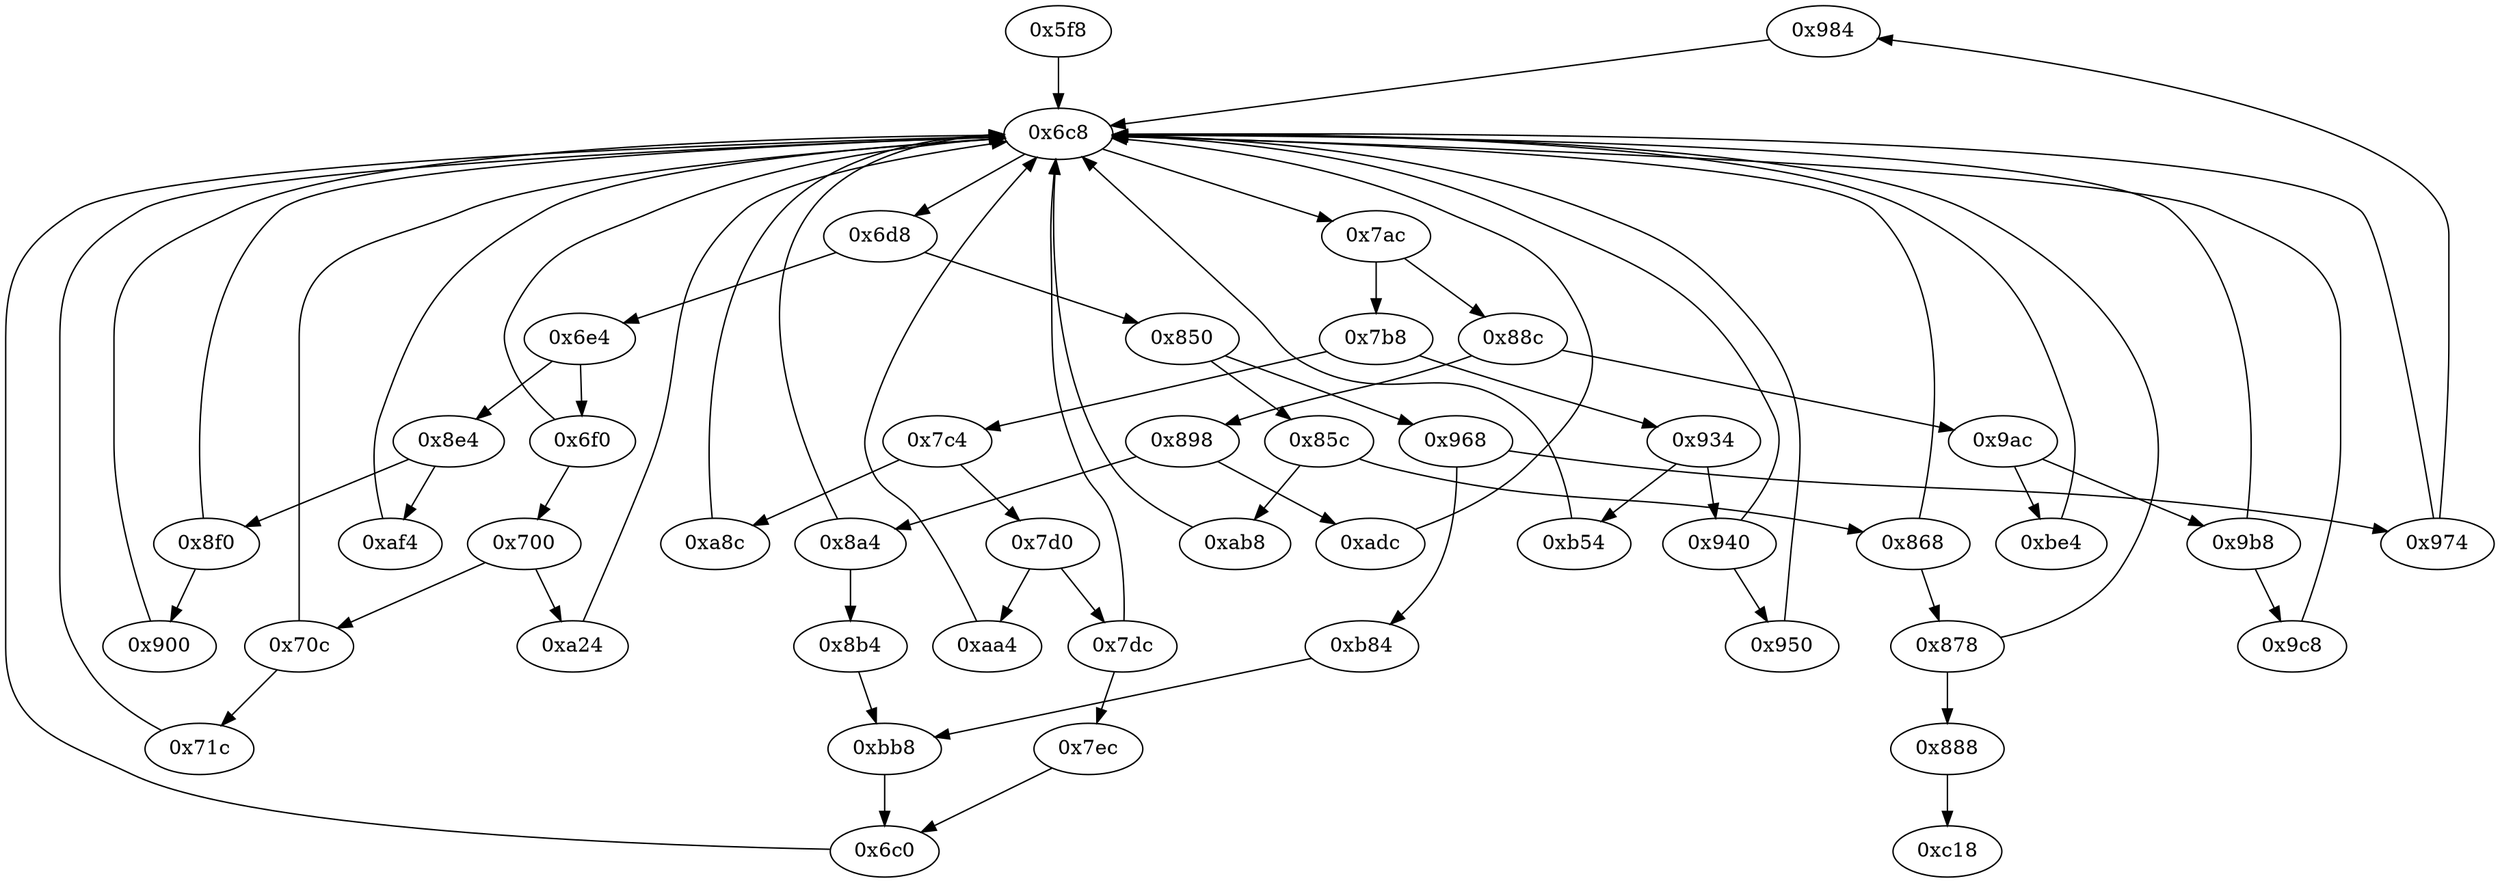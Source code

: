 strict digraph "" {
	"0x984"	 [opcode="[u'ldr', u'str', u'ldr', u'str', u'ldr', u'ldr', u'ldr', u'cmp', u'mov', u'b']"];
	"0x6c8"	 [opcode="[u'mov', u'ldr', u'cmp', u'b']"];
	"0x984" -> "0x6c8";
	"0x9ac"	 [opcode="[u'ldr', u'cmp', u'b']"];
	"0x9b8"	 [opcode="[u'ldr', u'cmp', u'mov', u'b']"];
	"0x9ac" -> "0x9b8";
	"0xbe4"	 [opcode="[u'ldr', u'str', u'ldr', u'str', u'ldr', u'ldrb', u'strb', u'ldr', u'ldr', u'ldrb', u'cmp', u'mov', u'b']"];
	"0x9ac" -> "0xbe4";
	"0xab8"	 [opcode="[u'ldr', u'ldr', u'add', u'str', u'ldr', u'add', u'str', u'mov', u'b']"];
	"0xab8" -> "0x6c8";
	"0x8f0"	 [opcode="[u'ldr', u'cmp', u'mov', u'b']"];
	"0x8f0" -> "0x6c8";
	"0x900"	 [opcode="[u'ldrb', u'ldr', u'ldr', u'ldr', u'ldr', u'ldr', u'ldr', u'ldr', u'ldr', u'ldr', u'ldr', u'mov', u'b']"];
	"0x8f0" -> "0x900";
	"0x6d8"	 [opcode="[u'ldr', u'cmp', u'b']"];
	"0x6e4"	 [opcode="[u'ldr', u'cmp', u'b']"];
	"0x6d8" -> "0x6e4";
	"0x850"	 [opcode="[u'ldr', u'cmp', u'b']"];
	"0x6d8" -> "0x850";
	"0x940"	 [opcode="[u'ldr', u'cmp', u'mov', u'b']"];
	"0x940" -> "0x6c8";
	"0x950"	 [opcode="[u'mov', u'str', u'mov', u'str', u'mov', u'b']"];
	"0x940" -> "0x950";
	"0xb84"	 [opcode="[u'ldr', u'ldr', u'bl', u'ldr', u'ldr', u'ldr', u'sub', u'mul', u'eor', u'and', u'ldr', u'ldr', u'ldr']"];
	"0xbb8"	 [opcode="[u'mov', u'mov', u'cmp', u'mov', u'cmp', u'mov', u'mov', u'cmp', u'mov', u'mov', u'b']"];
	"0xb84" -> "0xbb8";
	"0x888"	 [opcode="[u'b']"];
	"0xc18"	 [opcode="[u'mov', u'sub', u'pop']"];
	"0x888" -> "0xc18";
	"0x8b4"	 [opcode="[u'ldr', u'ldr', u'ldr', u'rsb', u'mvn', u'mul', u'eor', u'and', u'ldr', u'ldr', u'ldr', u'b']"];
	"0x8b4" -> "0xbb8";
	"0xa24"	 [opcode="[u'ldr', u'mov', u'ldr', u'ldr', u'add', u'sub', u'sub', u'mul', u'mov', u'eor', u'and', u'ldr', u'mov', u'ldr', u'cmp', u'mov', \
u'teq', u'ldr', u'ldr', u'mov', u'cmp', u'mov', u'mov', u'cmp', u'mov', u'b']"];
	"0xa24" -> "0x6c8";
	"0x7c4"	 [opcode="[u'ldr', u'cmp', u'b']"];
	"0x7d0"	 [opcode="[u'ldr', u'cmp', u'b']"];
	"0x7c4" -> "0x7d0";
	"0xa8c"	 [opcode="[u'ldr', u'str', u'ldr', u'str', u'ldr', u'b']"];
	"0x7c4" -> "0xa8c";
	"0x6f0"	 [opcode="[u'ldr', u'cmp', u'mov', u'b']"];
	"0x6e4" -> "0x6f0";
	"0x8e4"	 [opcode="[u'ldr', u'cmp', u'b']"];
	"0x6e4" -> "0x8e4";
	"0x9b8" -> "0x6c8";
	"0x9c8"	 [opcode="[u'ldr', u'ldr', u'ldr', u'rsb', u'mvn', u'mul', u'mvn', u'ldr', u'orr', u'mov', u'cmn', u'mov', u'ldr', u'cmp', u'mov', u'mov', \
u'mov', u'cmn', u'mov', u'mov', u'teq', u'mov', u'b']"];
	"0x9b8" -> "0x9c8";
	"0x868"	 [opcode="[u'ldr', u'cmp', u'mov', u'b']"];
	"0x868" -> "0x6c8";
	"0x878"	 [opcode="[u'ldr', u'cmp', u'mov', u'b']"];
	"0x868" -> "0x878";
	"0x968"	 [opcode="[u'ldr', u'cmp', u'b']"];
	"0x968" -> "0xb84";
	"0x974"	 [opcode="[u'ldr', u'cmp', u'mov', u'b']"];
	"0x968" -> "0x974";
	"0x6c8" -> "0x6d8";
	"0x7ac"	 [opcode="[u'ldr', u'cmp', u'b']"];
	"0x6c8" -> "0x7ac";
	"0xadc"	 [opcode="[u'ldr', u'str', u'ldr', u'str', u'ldr', u'b']"];
	"0xadc" -> "0x6c8";
	"0x900" -> "0x6c8";
	"0x6c0"	 [opcode="[u'teq', u'mov']"];
	"0x6c0" -> "0x6c8";
	"0xbe4" -> "0x6c8";
	"0x70c"	 [opcode="[u'ldr', u'cmp', u'mov', u'b']"];
	"0x70c" -> "0x6c8";
	"0x71c"	 [opcode="[u'ldrb', u'ldr', u'mov', u'mov', u'mov', u'rsb', u'sub', u'rsb', u'str', u'ldr', u'add', u'str', u'ldr', u'ldr', u'sub', u'mul', \
u'eor', u'mvn', u'and', u'ldr', u'mov', u'mov', u'ldr', u'ldr', u'cmp', u'mov', u'teq', u'mov', u'mov', u'mov', u'mov', u'cmp', \
u'mov', u'cmp', u'mov', u'b']"];
	"0x70c" -> "0x71c";
	"0x85c"	 [opcode="[u'ldr', u'cmp', u'b']"];
	"0x85c" -> "0xab8";
	"0x85c" -> "0x868";
	"0x7dc"	 [opcode="[u'ldr', u'cmp', u'mov', u'b']"];
	"0x7dc" -> "0x6c8";
	"0x7ec"	 [opcode="[u'ldr', u'ldr', u'ldr', u'str', u'ldr', u'ldr', u'rsb', u'mvn', u'mul', u'mvn', u'ldr', u'ldr', u'ldr', u'orr', u'cmn', u'mov', \
u'mov', u'cmp', u'mov', u'mov', u'mov', u'cmn', u'mov', u'mov', u'b']"];
	"0x7dc" -> "0x7ec";
	"0xb54"	 [opcode="[u'ldrb', u'ldrb', u'eor', u'tst', u'ldr', u'mov', u'cmp', u'mov', u'mov', u'cmp', u'mov', u'b']"];
	"0xb54" -> "0x6c8";
	"0x88c"	 [opcode="[u'ldr', u'cmp', u'b']"];
	"0x7ac" -> "0x88c";
	"0x7b8"	 [opcode="[u'ldr', u'cmp', u'b']"];
	"0x7ac" -> "0x7b8";
	"0x88c" -> "0x9ac";
	"0x898"	 [opcode="[u'ldr', u'cmp', u'b']"];
	"0x88c" -> "0x898";
	"0xaa4"	 [opcode="[u'ldr', u'ldr', u'bl', u'ldr', u'b']"];
	"0xaa4" -> "0x6c8";
	"0x7b8" -> "0x7c4";
	"0x934"	 [opcode="[u'ldr', u'cmp', u'b']"];
	"0x7b8" -> "0x934";
	"0x6f0" -> "0x6c8";
	"0x700"	 [opcode="[u'ldr', u'cmp', u'b']"];
	"0x6f0" -> "0x700";
	"0x8a4"	 [opcode="[u'ldr', u'cmp', u'mov', u'b']"];
	"0x8a4" -> "0x8b4";
	"0x8a4" -> "0x6c8";
	"0x898" -> "0xadc";
	"0x898" -> "0x8a4";
	"0x950" -> "0x6c8";
	"0x878" -> "0x888";
	"0x878" -> "0x6c8";
	"0x9c8" -> "0x6c8";
	"0x8e4" -> "0x8f0";
	"0xaf4"	 [opcode="[u'ldr', u'ldr', u'ldr', u'sub', u'sub', u'add', u'mul', u'mvn', u'ldr', u'orr', u'mov', u'cmn', u'mov', u'ldr', u'cmp', u'mov', \
u'mov', u'mov', u'cmn', u'mov', u'mov', u'teq', u'mov', u'b']"];
	"0x8e4" -> "0xaf4";
	"0x934" -> "0x940";
	"0x934" -> "0xb54";
	"0x700" -> "0xa24";
	"0x700" -> "0x70c";
	"0x850" -> "0x968";
	"0x850" -> "0x85c";
	"0x974" -> "0x984";
	"0x974" -> "0x6c8";
	"0x7d0" -> "0x7dc";
	"0x7d0" -> "0xaa4";
	"0x71c" -> "0x6c8";
	"0x7ec" -> "0x6c0";
	"0xaf4" -> "0x6c8";
	"0xbb8" -> "0x6c0";
	"0x5f8"	 [opcode="[u'push', u'add', u'sub', u'ldr', u'str', u'mvn', u'ldr', u'ldr', u'sub', u'sub', u'add', u'mul', u'mov', u'eor', u'tst', u'ldr', \
u'mov', u'mov', u'strb', u'ldr', u'cmp', u'mov', u'strb', u'ldr', u'ldr', u'ldr', u'ldr', u'str', u'ldr', u'ldr', u'ldr', u'str', \
u'ldr', u'str', u'ldr', u'ldr', u'str', u'ldr', u'str', u'ldr', u'add', u'str', u'ldr', u'add', u'str', u'str', u'str', u'str', \
u'str', u'b']"];
	"0x5f8" -> "0x6c8";
	"0xa8c" -> "0x6c8";
}
